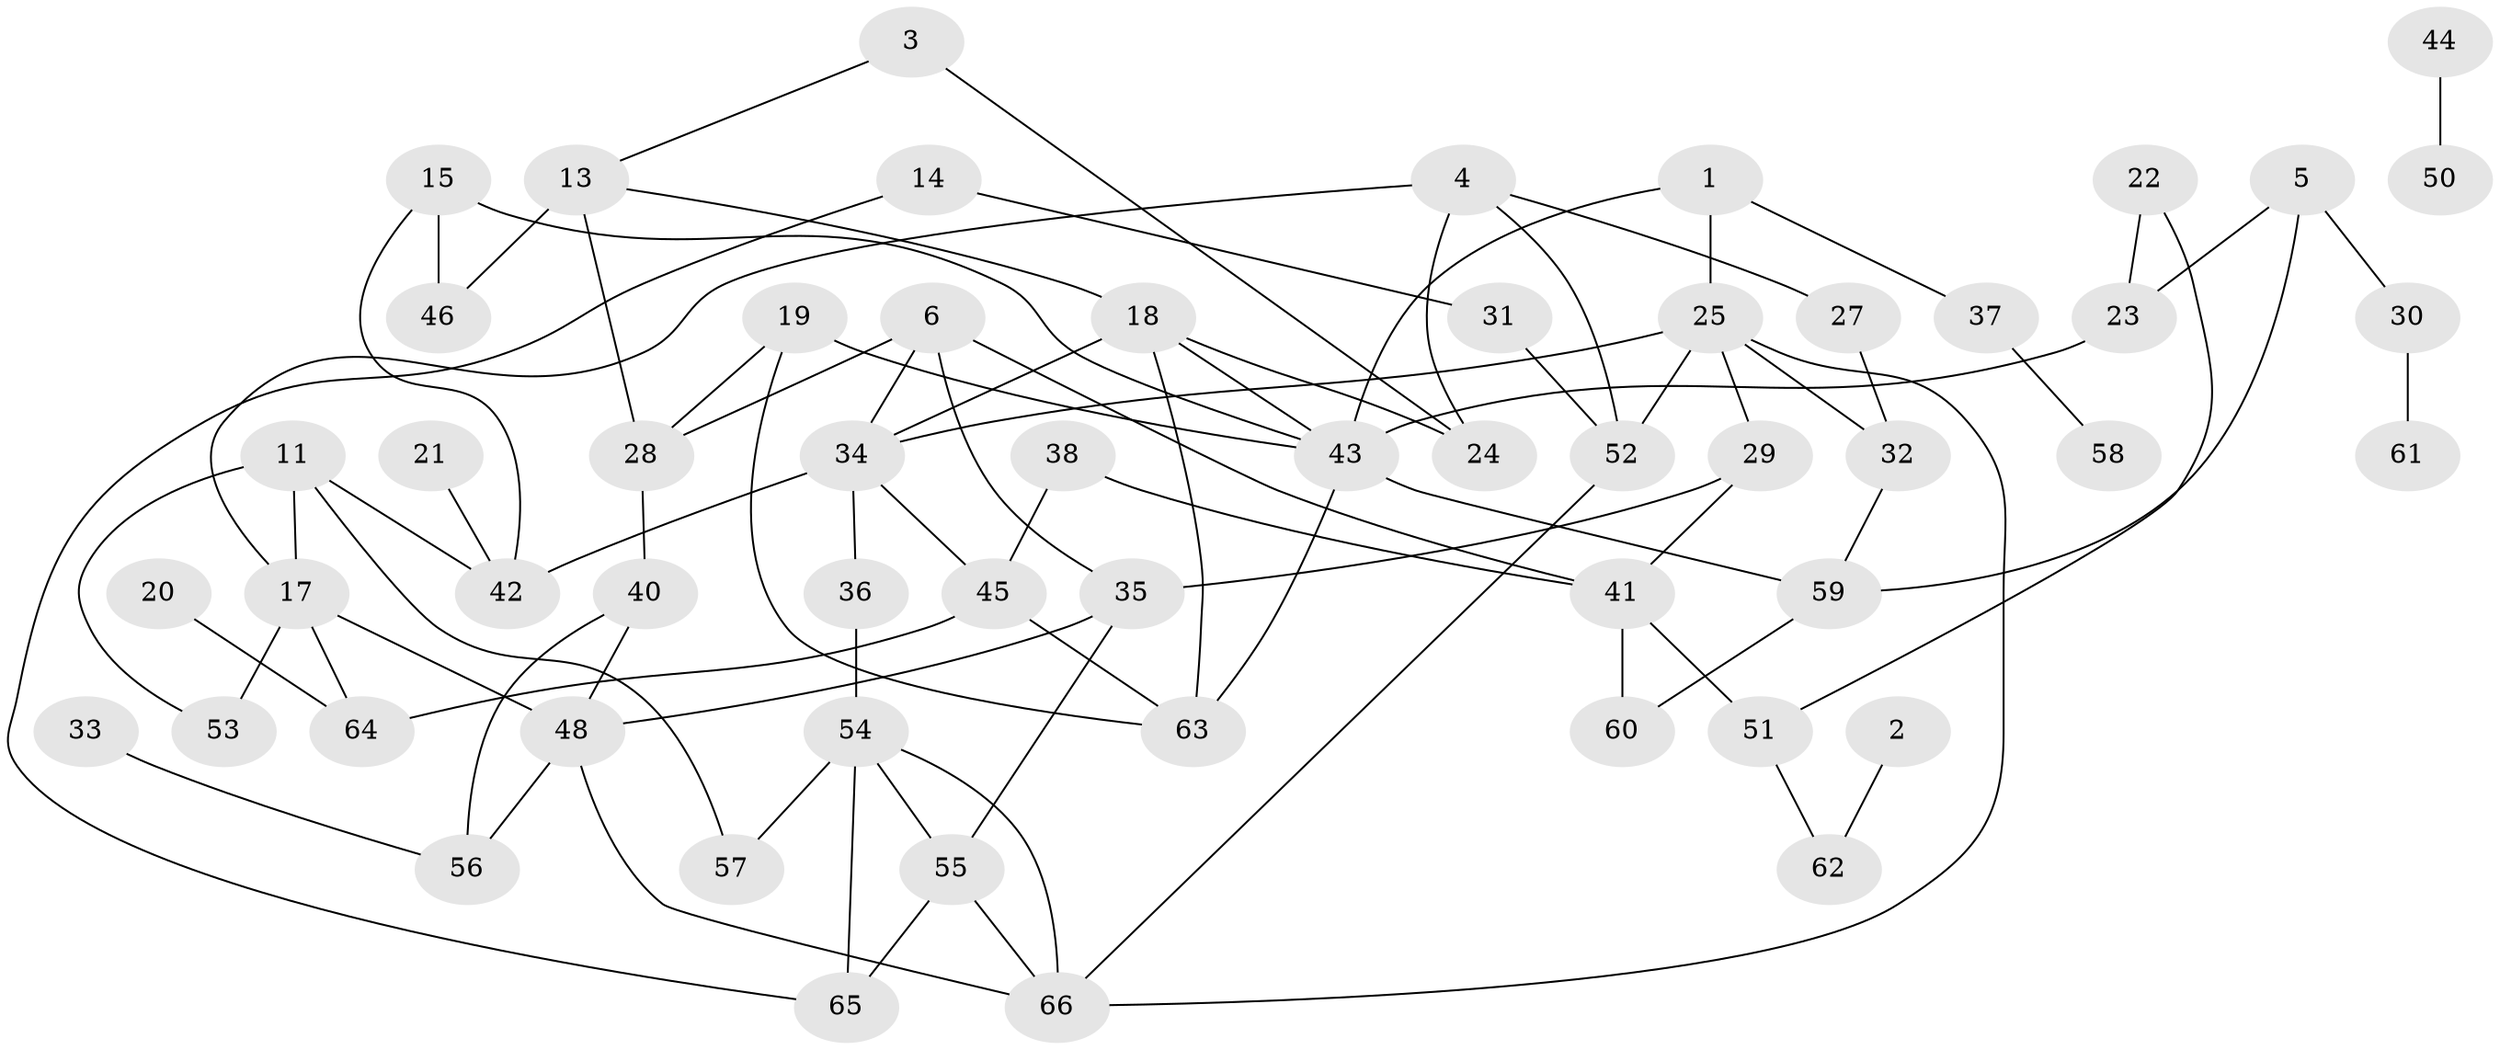 // original degree distribution, {2: 0.25757575757575757, 6: 0.03787878787878788, 3: 0.20454545454545456, 5: 0.06060606060606061, 1: 0.25, 4: 0.12121212121212122, 0: 0.06818181818181818}
// Generated by graph-tools (version 1.1) at 2025/00/03/09/25 03:00:54]
// undirected, 56 vertices, 86 edges
graph export_dot {
graph [start="1"]
  node [color=gray90,style=filled];
  1;
  2;
  3;
  4;
  5;
  6;
  11;
  13;
  14;
  15;
  17;
  18;
  19;
  20;
  21;
  22;
  23;
  24;
  25;
  27;
  28;
  29;
  30;
  31;
  32;
  33;
  34;
  35;
  36;
  37;
  38;
  40;
  41;
  42;
  43;
  44;
  45;
  46;
  48;
  50;
  51;
  52;
  53;
  54;
  55;
  56;
  57;
  58;
  59;
  60;
  61;
  62;
  63;
  64;
  65;
  66;
  1 -- 25 [weight=1.0];
  1 -- 37 [weight=1.0];
  1 -- 43 [weight=1.0];
  2 -- 62 [weight=1.0];
  3 -- 13 [weight=1.0];
  3 -- 24 [weight=1.0];
  4 -- 17 [weight=1.0];
  4 -- 24 [weight=1.0];
  4 -- 27 [weight=1.0];
  4 -- 52 [weight=1.0];
  5 -- 23 [weight=1.0];
  5 -- 30 [weight=1.0];
  5 -- 59 [weight=1.0];
  6 -- 28 [weight=1.0];
  6 -- 34 [weight=1.0];
  6 -- 35 [weight=1.0];
  6 -- 41 [weight=1.0];
  11 -- 17 [weight=1.0];
  11 -- 42 [weight=1.0];
  11 -- 53 [weight=1.0];
  11 -- 57 [weight=1.0];
  13 -- 18 [weight=1.0];
  13 -- 28 [weight=1.0];
  13 -- 46 [weight=2.0];
  14 -- 31 [weight=1.0];
  14 -- 65 [weight=1.0];
  15 -- 42 [weight=1.0];
  15 -- 43 [weight=1.0];
  15 -- 46 [weight=2.0];
  17 -- 48 [weight=1.0];
  17 -- 53 [weight=1.0];
  17 -- 64 [weight=1.0];
  18 -- 24 [weight=1.0];
  18 -- 34 [weight=1.0];
  18 -- 43 [weight=1.0];
  18 -- 63 [weight=1.0];
  19 -- 28 [weight=1.0];
  19 -- 43 [weight=1.0];
  19 -- 63 [weight=1.0];
  20 -- 64 [weight=1.0];
  21 -- 42 [weight=1.0];
  22 -- 23 [weight=1.0];
  22 -- 51 [weight=1.0];
  23 -- 43 [weight=2.0];
  25 -- 29 [weight=1.0];
  25 -- 32 [weight=1.0];
  25 -- 34 [weight=3.0];
  25 -- 52 [weight=1.0];
  25 -- 66 [weight=1.0];
  27 -- 32 [weight=1.0];
  28 -- 40 [weight=1.0];
  29 -- 35 [weight=1.0];
  29 -- 41 [weight=1.0];
  30 -- 61 [weight=1.0];
  31 -- 52 [weight=2.0];
  32 -- 59 [weight=1.0];
  33 -- 56 [weight=1.0];
  34 -- 36 [weight=1.0];
  34 -- 42 [weight=1.0];
  34 -- 45 [weight=1.0];
  35 -- 48 [weight=1.0];
  35 -- 55 [weight=1.0];
  36 -- 54 [weight=1.0];
  37 -- 58 [weight=1.0];
  38 -- 41 [weight=1.0];
  38 -- 45 [weight=1.0];
  40 -- 48 [weight=1.0];
  40 -- 56 [weight=1.0];
  41 -- 51 [weight=1.0];
  41 -- 60 [weight=1.0];
  43 -- 59 [weight=1.0];
  43 -- 63 [weight=1.0];
  44 -- 50 [weight=1.0];
  45 -- 63 [weight=1.0];
  45 -- 64 [weight=1.0];
  48 -- 56 [weight=1.0];
  48 -- 66 [weight=1.0];
  51 -- 62 [weight=1.0];
  52 -- 66 [weight=1.0];
  54 -- 55 [weight=1.0];
  54 -- 57 [weight=1.0];
  54 -- 65 [weight=1.0];
  54 -- 66 [weight=1.0];
  55 -- 65 [weight=1.0];
  55 -- 66 [weight=1.0];
  59 -- 60 [weight=1.0];
}

